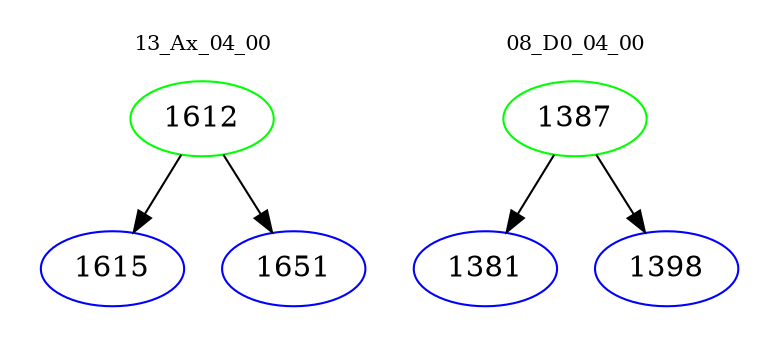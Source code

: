 digraph{
subgraph cluster_0 {
color = white
label = "13_Ax_04_00";
fontsize=10;
T0_1612 [label="1612", color="green"]
T0_1612 -> T0_1615 [color="black"]
T0_1615 [label="1615", color="blue"]
T0_1612 -> T0_1651 [color="black"]
T0_1651 [label="1651", color="blue"]
}
subgraph cluster_1 {
color = white
label = "08_D0_04_00";
fontsize=10;
T1_1387 [label="1387", color="green"]
T1_1387 -> T1_1381 [color="black"]
T1_1381 [label="1381", color="blue"]
T1_1387 -> T1_1398 [color="black"]
T1_1398 [label="1398", color="blue"]
}
}
